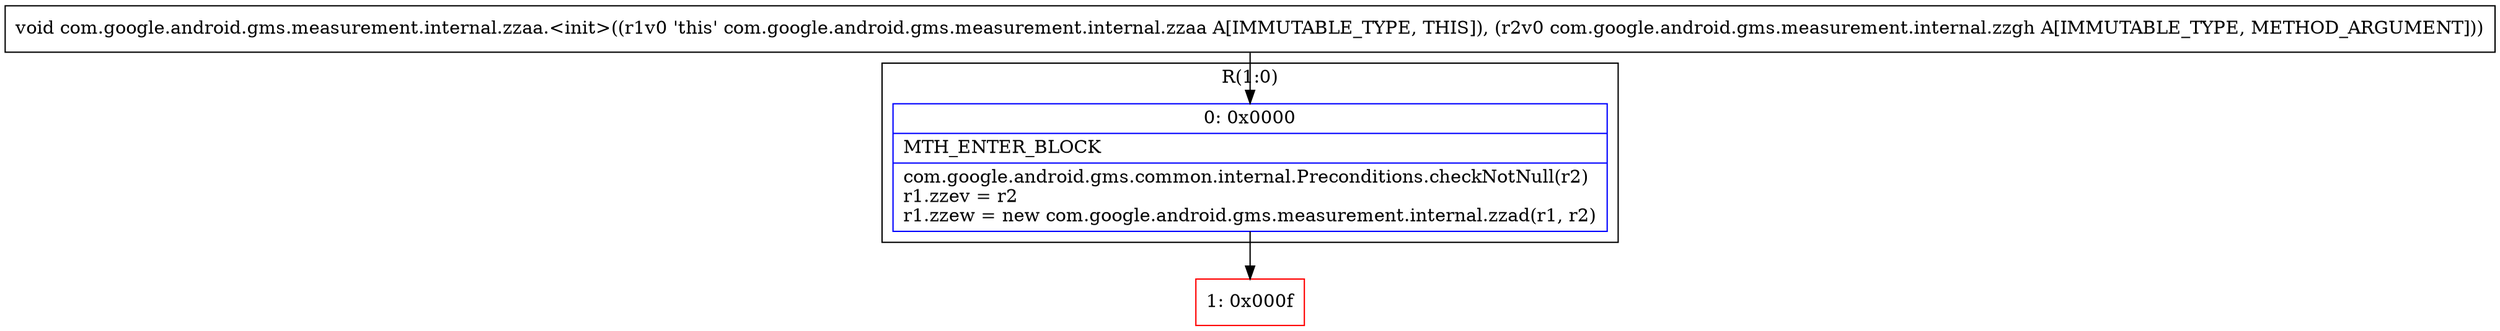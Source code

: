 digraph "CFG forcom.google.android.gms.measurement.internal.zzaa.\<init\>(Lcom\/google\/android\/gms\/measurement\/internal\/zzgh;)V" {
subgraph cluster_Region_80755678 {
label = "R(1:0)";
node [shape=record,color=blue];
Node_0 [shape=record,label="{0\:\ 0x0000|MTH_ENTER_BLOCK\l|com.google.android.gms.common.internal.Preconditions.checkNotNull(r2)\lr1.zzev = r2\lr1.zzew = new com.google.android.gms.measurement.internal.zzad(r1, r2)\l}"];
}
Node_1 [shape=record,color=red,label="{1\:\ 0x000f}"];
MethodNode[shape=record,label="{void com.google.android.gms.measurement.internal.zzaa.\<init\>((r1v0 'this' com.google.android.gms.measurement.internal.zzaa A[IMMUTABLE_TYPE, THIS]), (r2v0 com.google.android.gms.measurement.internal.zzgh A[IMMUTABLE_TYPE, METHOD_ARGUMENT])) }"];
MethodNode -> Node_0;
Node_0 -> Node_1;
}

